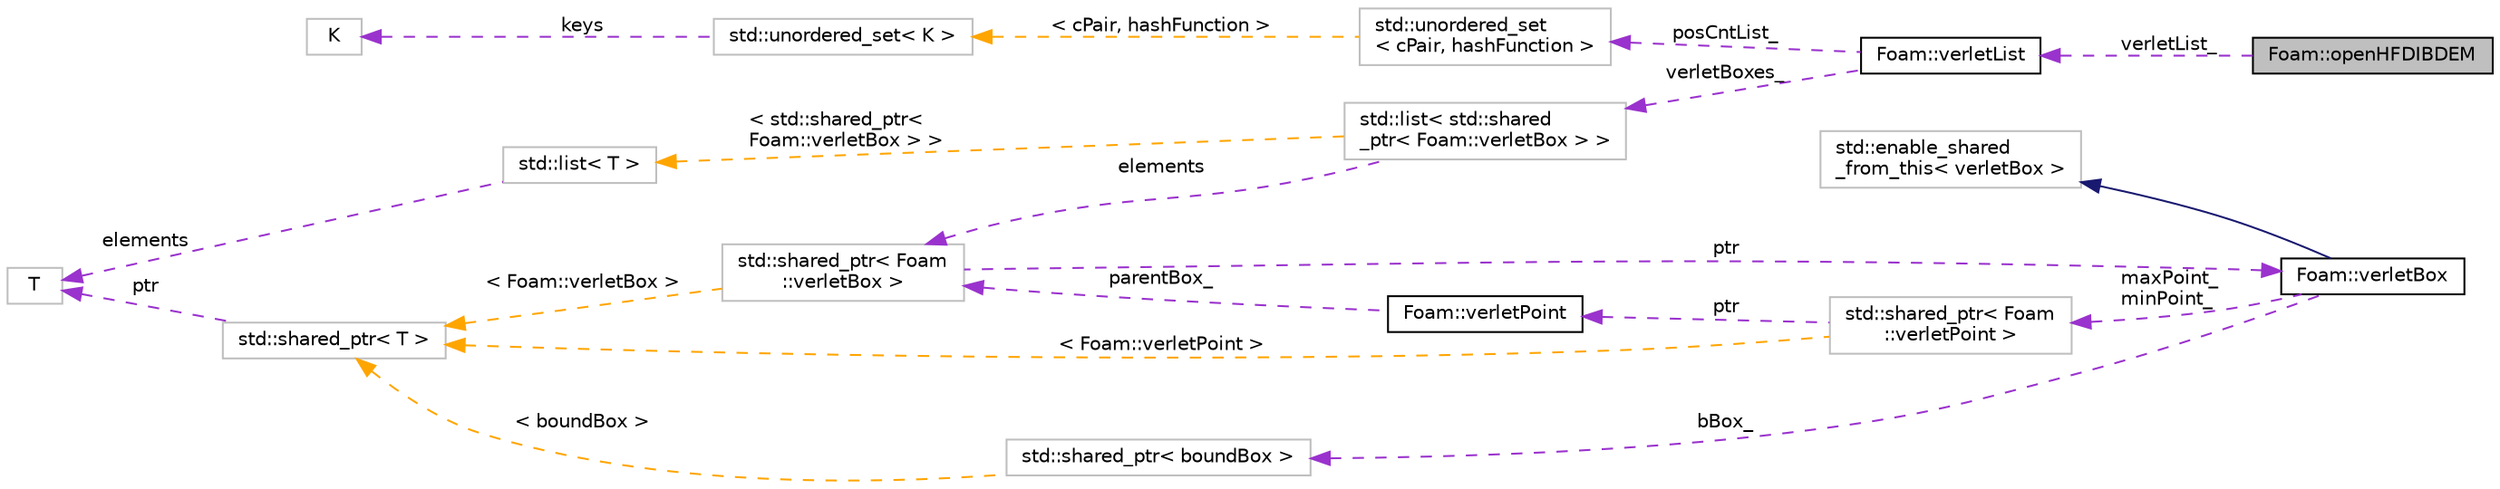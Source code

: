 digraph "Foam::openHFDIBDEM"
{
 // LATEX_PDF_SIZE
  edge [fontname="Helvetica",fontsize="10",labelfontname="Helvetica",labelfontsize="10"];
  node [fontname="Helvetica",fontsize="10",shape=record];
  rankdir="LR";
  Node1 [label="Foam::openHFDIBDEM",height=0.2,width=0.4,color="black", fillcolor="grey75", style="filled", fontcolor="black",tooltip=" "];
  Node2 -> Node1 [dir="back",color="darkorchid3",fontsize="10",style="dashed",label=" verletList_" ,fontname="Helvetica"];
  Node2 [label="Foam::verletList",height=0.2,width=0.4,color="black", fillcolor="white", style="filled",URL="$classFoam_1_1verletList.html",tooltip=" "];
  Node3 -> Node2 [dir="back",color="darkorchid3",fontsize="10",style="dashed",label=" posCntList_" ,fontname="Helvetica"];
  Node3 [label="std::unordered_set\l\< cPair, hashFunction \>",height=0.2,width=0.4,color="grey75", fillcolor="white", style="filled",tooltip=" "];
  Node4 -> Node3 [dir="back",color="orange",fontsize="10",style="dashed",label=" \< cPair, hashFunction \>" ,fontname="Helvetica"];
  Node4 [label="std::unordered_set\< K \>",height=0.2,width=0.4,color="grey75", fillcolor="white", style="filled",tooltip="STL class."];
  Node5 -> Node4 [dir="back",color="darkorchid3",fontsize="10",style="dashed",label=" keys" ,fontname="Helvetica"];
  Node5 [label="K",height=0.2,width=0.4,color="grey75", fillcolor="white", style="filled",tooltip=" "];
  Node6 -> Node2 [dir="back",color="darkorchid3",fontsize="10",style="dashed",label=" verletBoxes_" ,fontname="Helvetica"];
  Node6 [label="std::list\< std::shared\l_ptr\< Foam::verletBox \> \>",height=0.2,width=0.4,color="grey75", fillcolor="white", style="filled",tooltip=" "];
  Node7 -> Node6 [dir="back",color="darkorchid3",fontsize="10",style="dashed",label=" elements" ,fontname="Helvetica"];
  Node7 [label="std::shared_ptr\< Foam\l::verletBox \>",height=0.2,width=0.4,color="grey75", fillcolor="white", style="filled",tooltip=" "];
  Node8 -> Node7 [dir="back",color="darkorchid3",fontsize="10",style="dashed",label=" ptr" ,fontname="Helvetica"];
  Node8 [label="Foam::verletBox",height=0.2,width=0.4,color="black", fillcolor="white", style="filled",URL="$classFoam_1_1verletBox.html",tooltip=" "];
  Node9 -> Node8 [dir="back",color="midnightblue",fontsize="10",style="solid",fontname="Helvetica"];
  Node9 [label="std::enable_shared\l_from_this\< verletBox \>",height=0.2,width=0.4,color="grey75", fillcolor="white", style="filled",tooltip=" "];
  Node10 -> Node8 [dir="back",color="darkorchid3",fontsize="10",style="dashed",label=" maxPoint_\nminPoint_" ,fontname="Helvetica"];
  Node10 [label="std::shared_ptr\< Foam\l::verletPoint \>",height=0.2,width=0.4,color="grey75", fillcolor="white", style="filled",tooltip=" "];
  Node11 -> Node10 [dir="back",color="darkorchid3",fontsize="10",style="dashed",label=" ptr" ,fontname="Helvetica"];
  Node11 [label="Foam::verletPoint",height=0.2,width=0.4,color="black", fillcolor="white", style="filled",URL="$classFoam_1_1verletPoint.html",tooltip=" "];
  Node7 -> Node11 [dir="back",color="darkorchid3",fontsize="10",style="dashed",label=" parentBox_" ,fontname="Helvetica"];
  Node12 -> Node10 [dir="back",color="orange",fontsize="10",style="dashed",label=" \< Foam::verletPoint \>" ,fontname="Helvetica"];
  Node12 [label="std::shared_ptr\< T \>",height=0.2,width=0.4,color="grey75", fillcolor="white", style="filled",tooltip="STL class."];
  Node13 -> Node12 [dir="back",color="darkorchid3",fontsize="10",style="dashed",label=" ptr" ,fontname="Helvetica"];
  Node13 [label="T",height=0.2,width=0.4,color="grey75", fillcolor="white", style="filled",tooltip=" "];
  Node14 -> Node8 [dir="back",color="darkorchid3",fontsize="10",style="dashed",label=" bBox_" ,fontname="Helvetica"];
  Node14 [label="std::shared_ptr\< boundBox \>",height=0.2,width=0.4,color="grey75", fillcolor="white", style="filled",tooltip=" "];
  Node12 -> Node14 [dir="back",color="orange",fontsize="10",style="dashed",label=" \< boundBox \>" ,fontname="Helvetica"];
  Node12 -> Node7 [dir="back",color="orange",fontsize="10",style="dashed",label=" \< Foam::verletBox \>" ,fontname="Helvetica"];
  Node15 -> Node6 [dir="back",color="orange",fontsize="10",style="dashed",label=" \< std::shared_ptr\<\l Foam::verletBox \> \>" ,fontname="Helvetica"];
  Node15 [label="std::list\< T \>",height=0.2,width=0.4,color="grey75", fillcolor="white", style="filled",tooltip="STL class."];
  Node13 -> Node15 [dir="back",color="darkorchid3",fontsize="10",style="dashed",label=" elements" ,fontname="Helvetica"];
}
